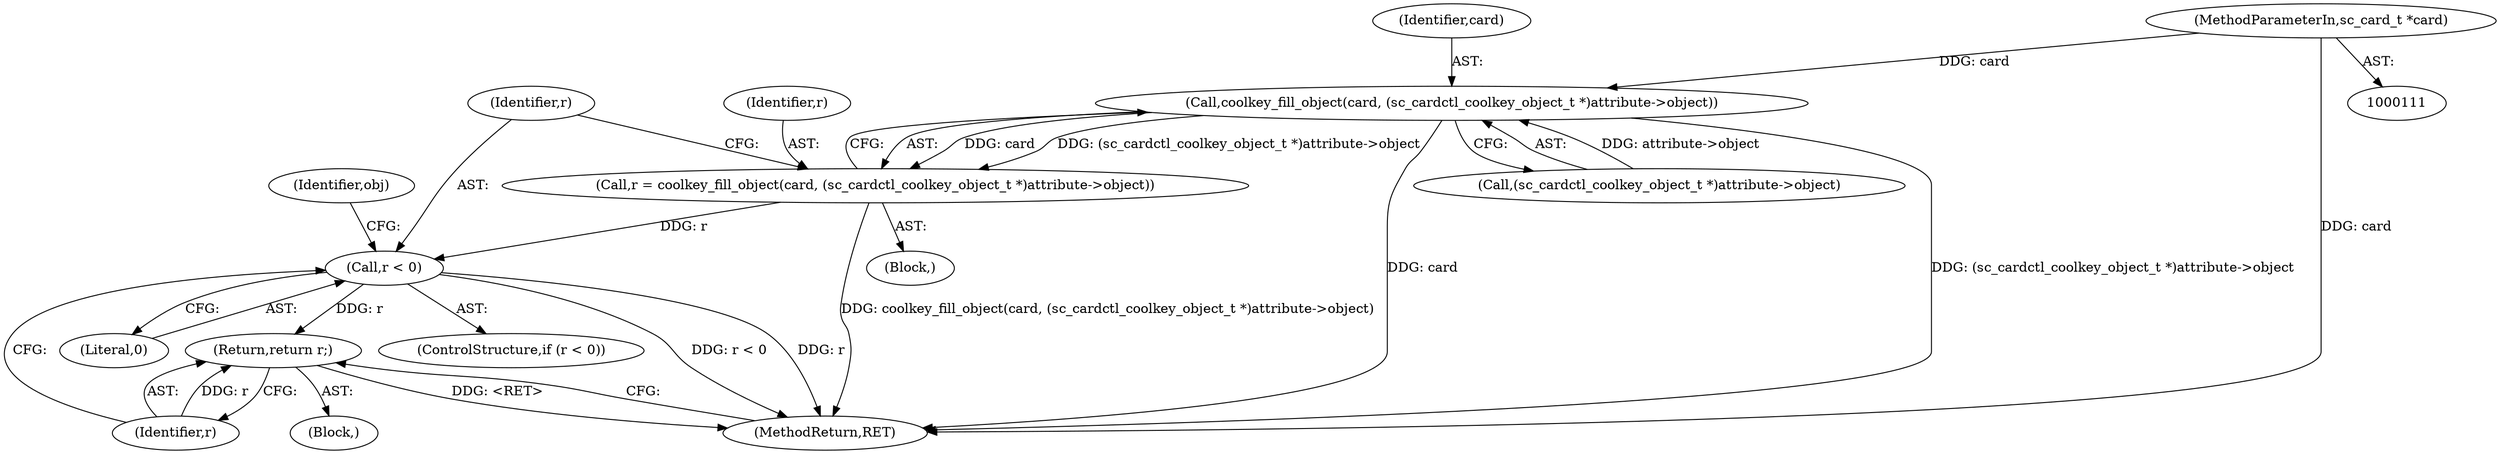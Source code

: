 digraph "0_OpenSC_8fe377e93b4b56060e5bbfb6f3142ceaeca744fa_4@pointer" {
"1000112" [label="(MethodParameterIn,sc_card_t *card)"];
"1000168" [label="(Call,coolkey_fill_object(card, (sc_cardctl_coolkey_object_t *)attribute->object))"];
"1000166" [label="(Call,r = coolkey_fill_object(card, (sc_cardctl_coolkey_object_t *)attribute->object))"];
"1000176" [label="(Call,r < 0)"];
"1000180" [label="(Return,return r;)"];
"1000168" [label="(Call,coolkey_fill_object(card, (sc_cardctl_coolkey_object_t *)attribute->object))"];
"1000169" [label="(Identifier,card)"];
"1000181" [label="(Identifier,r)"];
"1000180" [label="(Return,return r;)"];
"1000179" [label="(Block,)"];
"1000177" [label="(Identifier,r)"];
"1000311" [label="(MethodReturn,RET)"];
"1000166" [label="(Call,r = coolkey_fill_object(card, (sc_cardctl_coolkey_object_t *)attribute->object))"];
"1000170" [label="(Call,(sc_cardctl_coolkey_object_t *)attribute->object)"];
"1000112" [label="(MethodParameterIn,sc_card_t *card)"];
"1000164" [label="(Block,)"];
"1000167" [label="(Identifier,r)"];
"1000175" [label="(ControlStructure,if (r < 0))"];
"1000176" [label="(Call,r < 0)"];
"1000183" [label="(Identifier,obj)"];
"1000178" [label="(Literal,0)"];
"1000112" -> "1000111"  [label="AST: "];
"1000112" -> "1000311"  [label="DDG: card"];
"1000112" -> "1000168"  [label="DDG: card"];
"1000168" -> "1000166"  [label="AST: "];
"1000168" -> "1000170"  [label="CFG: "];
"1000169" -> "1000168"  [label="AST: "];
"1000170" -> "1000168"  [label="AST: "];
"1000166" -> "1000168"  [label="CFG: "];
"1000168" -> "1000311"  [label="DDG: card"];
"1000168" -> "1000311"  [label="DDG: (sc_cardctl_coolkey_object_t *)attribute->object"];
"1000168" -> "1000166"  [label="DDG: card"];
"1000168" -> "1000166"  [label="DDG: (sc_cardctl_coolkey_object_t *)attribute->object"];
"1000170" -> "1000168"  [label="DDG: attribute->object"];
"1000166" -> "1000164"  [label="AST: "];
"1000167" -> "1000166"  [label="AST: "];
"1000177" -> "1000166"  [label="CFG: "];
"1000166" -> "1000311"  [label="DDG: coolkey_fill_object(card, (sc_cardctl_coolkey_object_t *)attribute->object)"];
"1000166" -> "1000176"  [label="DDG: r"];
"1000176" -> "1000175"  [label="AST: "];
"1000176" -> "1000178"  [label="CFG: "];
"1000177" -> "1000176"  [label="AST: "];
"1000178" -> "1000176"  [label="AST: "];
"1000181" -> "1000176"  [label="CFG: "];
"1000183" -> "1000176"  [label="CFG: "];
"1000176" -> "1000311"  [label="DDG: r < 0"];
"1000176" -> "1000311"  [label="DDG: r"];
"1000176" -> "1000180"  [label="DDG: r"];
"1000180" -> "1000179"  [label="AST: "];
"1000180" -> "1000181"  [label="CFG: "];
"1000181" -> "1000180"  [label="AST: "];
"1000311" -> "1000180"  [label="CFG: "];
"1000180" -> "1000311"  [label="DDG: <RET>"];
"1000181" -> "1000180"  [label="DDG: r"];
}
